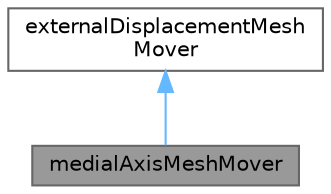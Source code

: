 digraph "medialAxisMeshMover"
{
 // LATEX_PDF_SIZE
  bgcolor="transparent";
  edge [fontname=Helvetica,fontsize=10,labelfontname=Helvetica,labelfontsize=10];
  node [fontname=Helvetica,fontsize=10,shape=box,height=0.2,width=0.4];
  Node1 [id="Node000001",label="medialAxisMeshMover",height=0.2,width=0.4,color="gray40", fillcolor="grey60", style="filled", fontcolor="black",tooltip="Mesh motion solver that uses a medial axis algorithm to work out a fraction between the (nearest poin..."];
  Node2 -> Node1 [id="edge1_Node000001_Node000002",dir="back",color="steelblue1",style="solid",tooltip=" "];
  Node2 [id="Node000002",label="externalDisplacementMesh\lMover",height=0.2,width=0.4,color="gray40", fillcolor="white", style="filled",URL="$classFoam_1_1externalDisplacementMeshMover.html",tooltip="Virtual base class for mesh movers with externally provided displacement field giving the boundary co..."];
}
